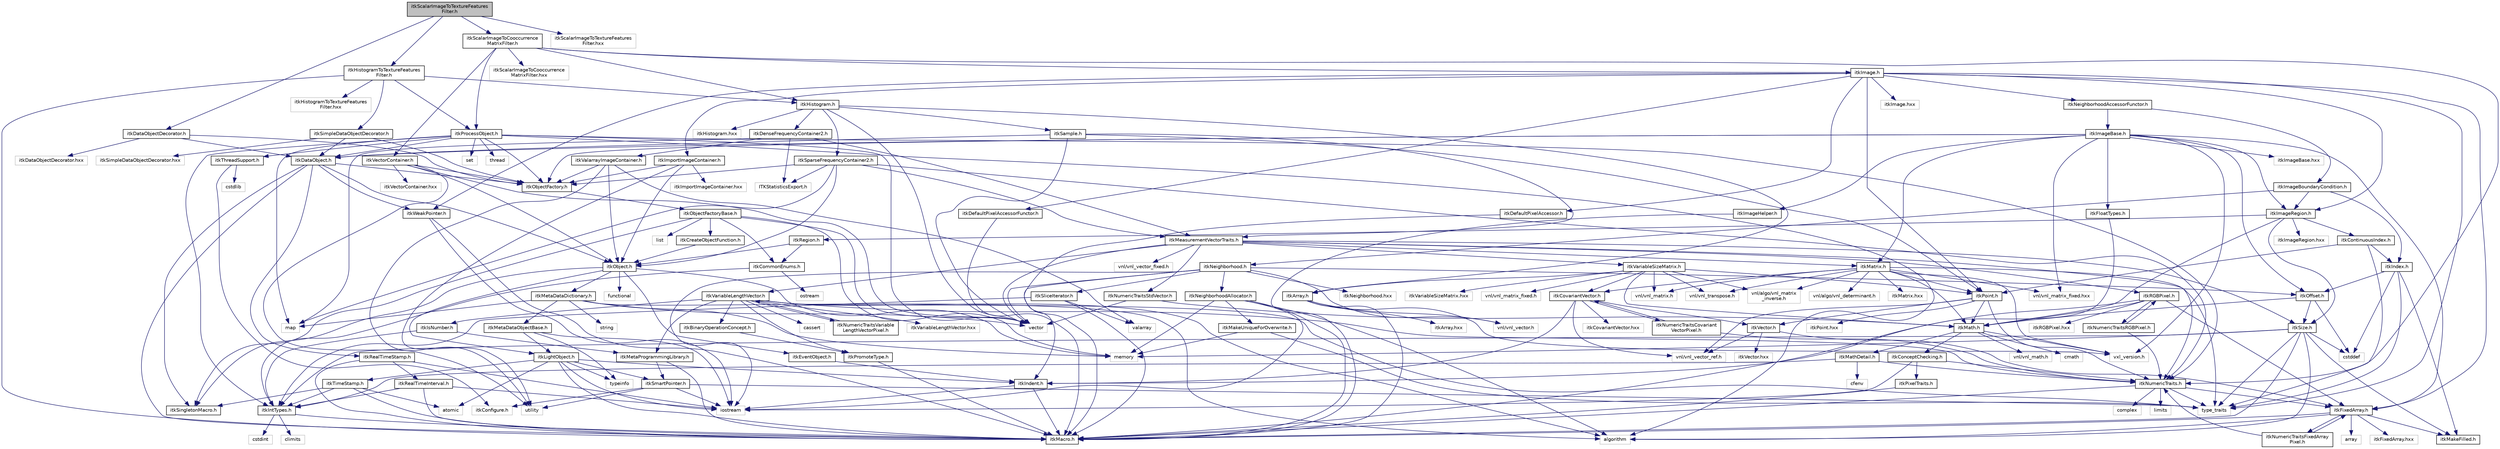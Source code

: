 digraph "itkScalarImageToTextureFeaturesFilter.h"
{
 // LATEX_PDF_SIZE
  edge [fontname="Helvetica",fontsize="10",labelfontname="Helvetica",labelfontsize="10"];
  node [fontname="Helvetica",fontsize="10",shape=record];
  Node1 [label="itkScalarImageToTextureFeatures\lFilter.h",height=0.2,width=0.4,color="black", fillcolor="grey75", style="filled", fontcolor="black",tooltip=" "];
  Node1 -> Node2 [color="midnightblue",fontsize="10",style="solid",fontname="Helvetica"];
  Node2 [label="itkDataObjectDecorator.h",height=0.2,width=0.4,color="black", fillcolor="white", style="filled",URL="$itkDataObjectDecorator_8h.html",tooltip=" "];
  Node2 -> Node3 [color="midnightblue",fontsize="10",style="solid",fontname="Helvetica"];
  Node3 [label="itkDataObject.h",height=0.2,width=0.4,color="black", fillcolor="white", style="filled",URL="$itkDataObject_8h.html",tooltip=" "];
  Node3 -> Node4 [color="midnightblue",fontsize="10",style="solid",fontname="Helvetica"];
  Node4 [label="itkObject.h",height=0.2,width=0.4,color="black", fillcolor="white", style="filled",URL="$itkObject_8h.html",tooltip=" "];
  Node4 -> Node5 [color="midnightblue",fontsize="10",style="solid",fontname="Helvetica"];
  Node5 [label="itkLightObject.h",height=0.2,width=0.4,color="black", fillcolor="white", style="filled",URL="$itkLightObject_8h.html",tooltip=" "];
  Node5 -> Node6 [color="midnightblue",fontsize="10",style="solid",fontname="Helvetica"];
  Node6 [label="itkMacro.h",height=0.2,width=0.4,color="black", fillcolor="white", style="filled",URL="$itkMacro_8h.html",tooltip=" "];
  Node5 -> Node7 [color="midnightblue",fontsize="10",style="solid",fontname="Helvetica"];
  Node7 [label="itkSmartPointer.h",height=0.2,width=0.4,color="black", fillcolor="white", style="filled",URL="$itkSmartPointer_8h.html",tooltip=" "];
  Node7 -> Node8 [color="midnightblue",fontsize="10",style="solid",fontname="Helvetica"];
  Node8 [label="iostream",height=0.2,width=0.4,color="grey75", fillcolor="white", style="filled",tooltip=" "];
  Node7 -> Node9 [color="midnightblue",fontsize="10",style="solid",fontname="Helvetica"];
  Node9 [label="utility",height=0.2,width=0.4,color="grey75", fillcolor="white", style="filled",tooltip=" "];
  Node7 -> Node10 [color="midnightblue",fontsize="10",style="solid",fontname="Helvetica"];
  Node10 [label="type_traits",height=0.2,width=0.4,color="grey75", fillcolor="white", style="filled",tooltip=" "];
  Node7 -> Node11 [color="midnightblue",fontsize="10",style="solid",fontname="Helvetica"];
  Node11 [label="itkConfigure.h",height=0.2,width=0.4,color="grey75", fillcolor="white", style="filled",tooltip=" "];
  Node5 -> Node12 [color="midnightblue",fontsize="10",style="solid",fontname="Helvetica"];
  Node12 [label="itkTimeStamp.h",height=0.2,width=0.4,color="black", fillcolor="white", style="filled",URL="$itkTimeStamp_8h.html",tooltip=" "];
  Node12 -> Node6 [color="midnightblue",fontsize="10",style="solid",fontname="Helvetica"];
  Node12 -> Node13 [color="midnightblue",fontsize="10",style="solid",fontname="Helvetica"];
  Node13 [label="itkIntTypes.h",height=0.2,width=0.4,color="black", fillcolor="white", style="filled",URL="$itkIntTypes_8h.html",tooltip=" "];
  Node13 -> Node6 [color="midnightblue",fontsize="10",style="solid",fontname="Helvetica"];
  Node13 -> Node14 [color="midnightblue",fontsize="10",style="solid",fontname="Helvetica"];
  Node14 [label="cstdint",height=0.2,width=0.4,color="grey75", fillcolor="white", style="filled",tooltip=" "];
  Node13 -> Node15 [color="midnightblue",fontsize="10",style="solid",fontname="Helvetica"];
  Node15 [label="climits",height=0.2,width=0.4,color="grey75", fillcolor="white", style="filled",tooltip=" "];
  Node12 -> Node16 [color="midnightblue",fontsize="10",style="solid",fontname="Helvetica"];
  Node16 [label="atomic",height=0.2,width=0.4,color="grey75", fillcolor="white", style="filled",tooltip=" "];
  Node12 -> Node17 [color="midnightblue",fontsize="10",style="solid",fontname="Helvetica"];
  Node17 [label="itkSingletonMacro.h",height=0.2,width=0.4,color="black", fillcolor="white", style="filled",URL="$itkSingletonMacro_8h.html",tooltip=" "];
  Node5 -> Node18 [color="midnightblue",fontsize="10",style="solid",fontname="Helvetica"];
  Node18 [label="itkIndent.h",height=0.2,width=0.4,color="black", fillcolor="white", style="filled",URL="$itkIndent_8h.html",tooltip=" "];
  Node18 -> Node6 [color="midnightblue",fontsize="10",style="solid",fontname="Helvetica"];
  Node18 -> Node8 [color="midnightblue",fontsize="10",style="solid",fontname="Helvetica"];
  Node5 -> Node16 [color="midnightblue",fontsize="10",style="solid",fontname="Helvetica"];
  Node5 -> Node8 [color="midnightblue",fontsize="10",style="solid",fontname="Helvetica"];
  Node5 -> Node19 [color="midnightblue",fontsize="10",style="solid",fontname="Helvetica"];
  Node19 [label="typeinfo",height=0.2,width=0.4,color="grey75", fillcolor="white", style="filled",tooltip=" "];
  Node4 -> Node20 [color="midnightblue",fontsize="10",style="solid",fontname="Helvetica"];
  Node20 [label="itkEventObject.h",height=0.2,width=0.4,color="black", fillcolor="white", style="filled",URL="$itkEventObject_8h.html",tooltip=" "];
  Node20 -> Node18 [color="midnightblue",fontsize="10",style="solid",fontname="Helvetica"];
  Node4 -> Node21 [color="midnightblue",fontsize="10",style="solid",fontname="Helvetica"];
  Node21 [label="itkMetaDataDictionary.h",height=0.2,width=0.4,color="black", fillcolor="white", style="filled",URL="$itkMetaDataDictionary_8h.html",tooltip=" "];
  Node21 -> Node22 [color="midnightblue",fontsize="10",style="solid",fontname="Helvetica"];
  Node22 [label="itkMetaDataObjectBase.h",height=0.2,width=0.4,color="black", fillcolor="white", style="filled",URL="$itkMetaDataObjectBase_8h.html",tooltip=" "];
  Node22 -> Node5 [color="midnightblue",fontsize="10",style="solid",fontname="Helvetica"];
  Node22 -> Node19 [color="midnightblue",fontsize="10",style="solid",fontname="Helvetica"];
  Node22 -> Node8 [color="midnightblue",fontsize="10",style="solid",fontname="Helvetica"];
  Node21 -> Node23 [color="midnightblue",fontsize="10",style="solid",fontname="Helvetica"];
  Node23 [label="algorithm",height=0.2,width=0.4,color="grey75", fillcolor="white", style="filled",tooltip=" "];
  Node21 -> Node24 [color="midnightblue",fontsize="10",style="solid",fontname="Helvetica"];
  Node24 [label="vector",height=0.2,width=0.4,color="grey75", fillcolor="white", style="filled",tooltip=" "];
  Node21 -> Node25 [color="midnightblue",fontsize="10",style="solid",fontname="Helvetica"];
  Node25 [label="map",height=0.2,width=0.4,color="grey75", fillcolor="white", style="filled",tooltip=" "];
  Node21 -> Node26 [color="midnightblue",fontsize="10",style="solid",fontname="Helvetica"];
  Node26 [label="string",height=0.2,width=0.4,color="grey75", fillcolor="white", style="filled",tooltip=" "];
  Node21 -> Node27 [color="midnightblue",fontsize="10",style="solid",fontname="Helvetica"];
  Node27 [label="memory",height=0.2,width=0.4,color="grey75", fillcolor="white", style="filled",tooltip=" "];
  Node4 -> Node17 [color="midnightblue",fontsize="10",style="solid",fontname="Helvetica"];
  Node4 -> Node28 [color="midnightblue",fontsize="10",style="solid",fontname="Helvetica"];
  Node28 [label="functional",height=0.2,width=0.4,color="grey75", fillcolor="white", style="filled",tooltip=" "];
  Node4 -> Node27 [color="midnightblue",fontsize="10",style="solid",fontname="Helvetica"];
  Node3 -> Node6 [color="midnightblue",fontsize="10",style="solid",fontname="Helvetica"];
  Node3 -> Node17 [color="midnightblue",fontsize="10",style="solid",fontname="Helvetica"];
  Node3 -> Node29 [color="midnightblue",fontsize="10",style="solid",fontname="Helvetica"];
  Node29 [label="itkWeakPointer.h",height=0.2,width=0.4,color="black", fillcolor="white", style="filled",URL="$itkWeakPointer_8h.html",tooltip=" "];
  Node29 -> Node6 [color="midnightblue",fontsize="10",style="solid",fontname="Helvetica"];
  Node29 -> Node8 [color="midnightblue",fontsize="10",style="solid",fontname="Helvetica"];
  Node3 -> Node30 [color="midnightblue",fontsize="10",style="solid",fontname="Helvetica"];
  Node30 [label="itkRealTimeStamp.h",height=0.2,width=0.4,color="black", fillcolor="white", style="filled",URL="$itkRealTimeStamp_8h.html",tooltip=" "];
  Node30 -> Node31 [color="midnightblue",fontsize="10",style="solid",fontname="Helvetica"];
  Node31 [label="itkRealTimeInterval.h",height=0.2,width=0.4,color="black", fillcolor="white", style="filled",URL="$itkRealTimeInterval_8h.html",tooltip=" "];
  Node31 -> Node13 [color="midnightblue",fontsize="10",style="solid",fontname="Helvetica"];
  Node31 -> Node6 [color="midnightblue",fontsize="10",style="solid",fontname="Helvetica"];
  Node31 -> Node8 [color="midnightblue",fontsize="10",style="solid",fontname="Helvetica"];
  Node30 -> Node6 [color="midnightblue",fontsize="10",style="solid",fontname="Helvetica"];
  Node30 -> Node8 [color="midnightblue",fontsize="10",style="solid",fontname="Helvetica"];
  Node3 -> Node32 [color="midnightblue",fontsize="10",style="solid",fontname="Helvetica"];
  Node32 [label="itkObjectFactory.h",height=0.2,width=0.4,color="black", fillcolor="white", style="filled",URL="$itkObjectFactory_8h.html",tooltip=" "];
  Node32 -> Node33 [color="midnightblue",fontsize="10",style="solid",fontname="Helvetica"];
  Node33 [label="itkObjectFactoryBase.h",height=0.2,width=0.4,color="black", fillcolor="white", style="filled",URL="$itkObjectFactoryBase_8h.html",tooltip=" "];
  Node33 -> Node34 [color="midnightblue",fontsize="10",style="solid",fontname="Helvetica"];
  Node34 [label="itkCreateObjectFunction.h",height=0.2,width=0.4,color="black", fillcolor="white", style="filled",URL="$itkCreateObjectFunction_8h.html",tooltip=" "];
  Node34 -> Node4 [color="midnightblue",fontsize="10",style="solid",fontname="Helvetica"];
  Node33 -> Node17 [color="midnightblue",fontsize="10",style="solid",fontname="Helvetica"];
  Node33 -> Node35 [color="midnightblue",fontsize="10",style="solid",fontname="Helvetica"];
  Node35 [label="itkCommonEnums.h",height=0.2,width=0.4,color="black", fillcolor="white", style="filled",URL="$itkCommonEnums_8h.html",tooltip=" "];
  Node35 -> Node13 [color="midnightblue",fontsize="10",style="solid",fontname="Helvetica"];
  Node35 -> Node36 [color="midnightblue",fontsize="10",style="solid",fontname="Helvetica"];
  Node36 [label="ostream",height=0.2,width=0.4,color="grey75", fillcolor="white", style="filled",tooltip=" "];
  Node33 -> Node37 [color="midnightblue",fontsize="10",style="solid",fontname="Helvetica"];
  Node37 [label="list",height=0.2,width=0.4,color="grey75", fillcolor="white", style="filled",tooltip=" "];
  Node33 -> Node27 [color="midnightblue",fontsize="10",style="solid",fontname="Helvetica"];
  Node33 -> Node24 [color="midnightblue",fontsize="10",style="solid",fontname="Helvetica"];
  Node2 -> Node32 [color="midnightblue",fontsize="10",style="solid",fontname="Helvetica"];
  Node2 -> Node38 [color="midnightblue",fontsize="10",style="solid",fontname="Helvetica"];
  Node38 [label="itkDataObjectDecorator.hxx",height=0.2,width=0.4,color="grey75", fillcolor="white", style="filled",tooltip=" "];
  Node1 -> Node39 [color="midnightblue",fontsize="10",style="solid",fontname="Helvetica"];
  Node39 [label="itkHistogramToTextureFeatures\lFilter.h",height=0.2,width=0.4,color="black", fillcolor="white", style="filled",URL="$itkHistogramToTextureFeaturesFilter_8h.html",tooltip=" "];
  Node39 -> Node40 [color="midnightblue",fontsize="10",style="solid",fontname="Helvetica"];
  Node40 [label="itkHistogram.h",height=0.2,width=0.4,color="black", fillcolor="white", style="filled",URL="$itkHistogram_8h.html",tooltip=" "];
  Node40 -> Node24 [color="midnightblue",fontsize="10",style="solid",fontname="Helvetica"];
  Node40 -> Node41 [color="midnightblue",fontsize="10",style="solid",fontname="Helvetica"];
  Node41 [label="itkArray.h",height=0.2,width=0.4,color="black", fillcolor="white", style="filled",URL="$itkArray_8h.html",tooltip=" "];
  Node41 -> Node6 [color="midnightblue",fontsize="10",style="solid",fontname="Helvetica"];
  Node41 -> Node42 [color="midnightblue",fontsize="10",style="solid",fontname="Helvetica"];
  Node42 [label="vxl_version.h",height=0.2,width=0.4,color="grey75", fillcolor="white", style="filled",tooltip=" "];
  Node41 -> Node43 [color="midnightblue",fontsize="10",style="solid",fontname="Helvetica"];
  Node43 [label="vnl/vnl_vector.h",height=0.2,width=0.4,color="grey75", fillcolor="white", style="filled",tooltip=" "];
  Node41 -> Node44 [color="midnightblue",fontsize="10",style="solid",fontname="Helvetica"];
  Node44 [label="itkArray.hxx",height=0.2,width=0.4,color="grey75", fillcolor="white", style="filled",tooltip=" "];
  Node40 -> Node45 [color="midnightblue",fontsize="10",style="solid",fontname="Helvetica"];
  Node45 [label="itkSample.h",height=0.2,width=0.4,color="black", fillcolor="white", style="filled",URL="$itkSample_8h.html",tooltip=" "];
  Node45 -> Node46 [color="midnightblue",fontsize="10",style="solid",fontname="Helvetica"];
  Node46 [label="itkPoint.h",height=0.2,width=0.4,color="black", fillcolor="white", style="filled",URL="$itkPoint_8h.html",tooltip=" "];
  Node46 -> Node47 [color="midnightblue",fontsize="10",style="solid",fontname="Helvetica"];
  Node47 [label="itkNumericTraits.h",height=0.2,width=0.4,color="black", fillcolor="white", style="filled",URL="$itkNumericTraits_8h.html",tooltip=" "];
  Node47 -> Node6 [color="midnightblue",fontsize="10",style="solid",fontname="Helvetica"];
  Node47 -> Node48 [color="midnightblue",fontsize="10",style="solid",fontname="Helvetica"];
  Node48 [label="limits",height=0.2,width=0.4,color="grey75", fillcolor="white", style="filled",tooltip=" "];
  Node47 -> Node49 [color="midnightblue",fontsize="10",style="solid",fontname="Helvetica"];
  Node49 [label="complex",height=0.2,width=0.4,color="grey75", fillcolor="white", style="filled",tooltip=" "];
  Node47 -> Node10 [color="midnightblue",fontsize="10",style="solid",fontname="Helvetica"];
  Node47 -> Node50 [color="midnightblue",fontsize="10",style="solid",fontname="Helvetica"];
  Node50 [label="itkFixedArray.h",height=0.2,width=0.4,color="black", fillcolor="white", style="filled",URL="$itkFixedArray_8h.html",tooltip=" "];
  Node50 -> Node6 [color="midnightblue",fontsize="10",style="solid",fontname="Helvetica"];
  Node50 -> Node51 [color="midnightblue",fontsize="10",style="solid",fontname="Helvetica"];
  Node51 [label="itkMakeFilled.h",height=0.2,width=0.4,color="black", fillcolor="white", style="filled",URL="$itkMakeFilled_8h.html",tooltip=" "];
  Node50 -> Node23 [color="midnightblue",fontsize="10",style="solid",fontname="Helvetica"];
  Node50 -> Node52 [color="midnightblue",fontsize="10",style="solid",fontname="Helvetica"];
  Node52 [label="array",height=0.2,width=0.4,color="grey75", fillcolor="white", style="filled",tooltip=" "];
  Node50 -> Node53 [color="midnightblue",fontsize="10",style="solid",fontname="Helvetica"];
  Node53 [label="itkFixedArray.hxx",height=0.2,width=0.4,color="grey75", fillcolor="white", style="filled",tooltip=" "];
  Node50 -> Node54 [color="midnightblue",fontsize="10",style="solid",fontname="Helvetica"];
  Node54 [label="itkNumericTraitsFixedArray\lPixel.h",height=0.2,width=0.4,color="black", fillcolor="white", style="filled",URL="$itkNumericTraitsFixedArrayPixel_8h.html",tooltip=" "];
  Node54 -> Node47 [color="midnightblue",fontsize="10",style="solid",fontname="Helvetica"];
  Node54 -> Node50 [color="midnightblue",fontsize="10",style="solid",fontname="Helvetica"];
  Node46 -> Node55 [color="midnightblue",fontsize="10",style="solid",fontname="Helvetica"];
  Node55 [label="itkVector.h",height=0.2,width=0.4,color="black", fillcolor="white", style="filled",URL="$itkVector_8h.html",tooltip=" "];
  Node55 -> Node50 [color="midnightblue",fontsize="10",style="solid",fontname="Helvetica"];
  Node55 -> Node56 [color="midnightblue",fontsize="10",style="solid",fontname="Helvetica"];
  Node56 [label="vnl/vnl_vector_ref.h",height=0.2,width=0.4,color="grey75", fillcolor="white", style="filled",tooltip=" "];
  Node55 -> Node57 [color="midnightblue",fontsize="10",style="solid",fontname="Helvetica"];
  Node57 [label="itkVector.hxx",height=0.2,width=0.4,color="grey75", fillcolor="white", style="filled",tooltip=" "];
  Node46 -> Node56 [color="midnightblue",fontsize="10",style="solid",fontname="Helvetica"];
  Node46 -> Node58 [color="midnightblue",fontsize="10",style="solid",fontname="Helvetica"];
  Node58 [label="itkMath.h",height=0.2,width=0.4,color="black", fillcolor="white", style="filled",URL="$itkMath_8h.html",tooltip=" "];
  Node58 -> Node59 [color="midnightblue",fontsize="10",style="solid",fontname="Helvetica"];
  Node59 [label="cmath",height=0.2,width=0.4,color="grey75", fillcolor="white", style="filled",tooltip=" "];
  Node58 -> Node60 [color="midnightblue",fontsize="10",style="solid",fontname="Helvetica"];
  Node60 [label="itkMathDetail.h",height=0.2,width=0.4,color="black", fillcolor="white", style="filled",URL="$itkMathDetail_8h.html",tooltip=" "];
  Node60 -> Node13 [color="midnightblue",fontsize="10",style="solid",fontname="Helvetica"];
  Node60 -> Node47 [color="midnightblue",fontsize="10",style="solid",fontname="Helvetica"];
  Node60 -> Node61 [color="midnightblue",fontsize="10",style="solid",fontname="Helvetica"];
  Node61 [label="cfenv",height=0.2,width=0.4,color="grey75", fillcolor="white", style="filled",tooltip=" "];
  Node58 -> Node62 [color="midnightblue",fontsize="10",style="solid",fontname="Helvetica"];
  Node62 [label="itkConceptChecking.h",height=0.2,width=0.4,color="black", fillcolor="white", style="filled",URL="$itkConceptChecking_8h.html",tooltip=" "];
  Node62 -> Node63 [color="midnightblue",fontsize="10",style="solid",fontname="Helvetica"];
  Node63 [label="itkPixelTraits.h",height=0.2,width=0.4,color="black", fillcolor="white", style="filled",URL="$itkPixelTraits_8h.html",tooltip=" "];
  Node63 -> Node6 [color="midnightblue",fontsize="10",style="solid",fontname="Helvetica"];
  Node62 -> Node47 [color="midnightblue",fontsize="10",style="solid",fontname="Helvetica"];
  Node62 -> Node8 [color="midnightblue",fontsize="10",style="solid",fontname="Helvetica"];
  Node58 -> Node64 [color="midnightblue",fontsize="10",style="solid",fontname="Helvetica"];
  Node64 [label="vnl/vnl_math.h",height=0.2,width=0.4,color="grey75", fillcolor="white", style="filled",tooltip=" "];
  Node58 -> Node42 [color="midnightblue",fontsize="10",style="solid",fontname="Helvetica"];
  Node46 -> Node65 [color="midnightblue",fontsize="10",style="solid",fontname="Helvetica"];
  Node65 [label="itkPoint.hxx",height=0.2,width=0.4,color="grey75", fillcolor="white", style="filled",tooltip=" "];
  Node45 -> Node3 [color="midnightblue",fontsize="10",style="solid",fontname="Helvetica"];
  Node45 -> Node66 [color="midnightblue",fontsize="10",style="solid",fontname="Helvetica"];
  Node66 [label="itkMeasurementVectorTraits.h",height=0.2,width=0.4,color="black", fillcolor="white", style="filled",URL="$itkMeasurementVectorTraits_8h.html",tooltip=" "];
  Node66 -> Node67 [color="midnightblue",fontsize="10",style="solid",fontname="Helvetica"];
  Node67 [label="itkVariableLengthVector.h",height=0.2,width=0.4,color="black", fillcolor="white", style="filled",URL="$itkVariableLengthVector_8h.html",tooltip=" "];
  Node67 -> Node68 [color="midnightblue",fontsize="10",style="solid",fontname="Helvetica"];
  Node68 [label="cassert",height=0.2,width=0.4,color="grey75", fillcolor="white", style="filled",tooltip=" "];
  Node67 -> Node23 [color="midnightblue",fontsize="10",style="solid",fontname="Helvetica"];
  Node67 -> Node10 [color="midnightblue",fontsize="10",style="solid",fontname="Helvetica"];
  Node67 -> Node47 [color="midnightblue",fontsize="10",style="solid",fontname="Helvetica"];
  Node67 -> Node69 [color="midnightblue",fontsize="10",style="solid",fontname="Helvetica"];
  Node69 [label="itkMetaProgrammingLibrary.h",height=0.2,width=0.4,color="black", fillcolor="white", style="filled",URL="$itkMetaProgrammingLibrary_8h.html",tooltip=" "];
  Node69 -> Node6 [color="midnightblue",fontsize="10",style="solid",fontname="Helvetica"];
  Node69 -> Node7 [color="midnightblue",fontsize="10",style="solid",fontname="Helvetica"];
  Node67 -> Node70 [color="midnightblue",fontsize="10",style="solid",fontname="Helvetica"];
  Node70 [label="itkIsNumber.h",height=0.2,width=0.4,color="black", fillcolor="white", style="filled",URL="$itkIsNumber_8h.html",tooltip=" "];
  Node70 -> Node69 [color="midnightblue",fontsize="10",style="solid",fontname="Helvetica"];
  Node70 -> Node13 [color="midnightblue",fontsize="10",style="solid",fontname="Helvetica"];
  Node67 -> Node71 [color="midnightblue",fontsize="10",style="solid",fontname="Helvetica"];
  Node71 [label="itkPromoteType.h",height=0.2,width=0.4,color="black", fillcolor="white", style="filled",URL="$itkPromoteType_8h.html",tooltip=" "];
  Node71 -> Node6 [color="midnightblue",fontsize="10",style="solid",fontname="Helvetica"];
  Node67 -> Node72 [color="midnightblue",fontsize="10",style="solid",fontname="Helvetica"];
  Node72 [label="itkBinaryOperationConcept.h",height=0.2,width=0.4,color="black", fillcolor="white", style="filled",URL="$itkBinaryOperationConcept_8h.html",tooltip=" "];
  Node72 -> Node71 [color="midnightblue",fontsize="10",style="solid",fontname="Helvetica"];
  Node67 -> Node73 [color="midnightblue",fontsize="10",style="solid",fontname="Helvetica"];
  Node73 [label="itkNumericTraitsVariable\lLengthVectorPixel.h",height=0.2,width=0.4,color="black", fillcolor="white", style="filled",URL="$itkNumericTraitsVariableLengthVectorPixel_8h.html",tooltip=" "];
  Node73 -> Node67 [color="midnightblue",fontsize="10",style="solid",fontname="Helvetica"];
  Node67 -> Node74 [color="midnightblue",fontsize="10",style="solid",fontname="Helvetica"];
  Node74 [label="itkVariableLengthVector.hxx",height=0.2,width=0.4,color="grey75", fillcolor="white", style="filled",tooltip=" "];
  Node66 -> Node75 [color="midnightblue",fontsize="10",style="solid",fontname="Helvetica"];
  Node75 [label="vnl/vnl_vector_fixed.h",height=0.2,width=0.4,color="grey75", fillcolor="white", style="filled",tooltip=" "];
  Node66 -> Node76 [color="midnightblue",fontsize="10",style="solid",fontname="Helvetica"];
  Node76 [label="itkRGBPixel.h",height=0.2,width=0.4,color="black", fillcolor="white", style="filled",URL="$itkRGBPixel_8h.html",tooltip=" "];
  Node76 -> Node18 [color="midnightblue",fontsize="10",style="solid",fontname="Helvetica"];
  Node76 -> Node50 [color="midnightblue",fontsize="10",style="solid",fontname="Helvetica"];
  Node76 -> Node58 [color="midnightblue",fontsize="10",style="solid",fontname="Helvetica"];
  Node76 -> Node77 [color="midnightblue",fontsize="10",style="solid",fontname="Helvetica"];
  Node77 [label="itkNumericTraitsRGBPixel.h",height=0.2,width=0.4,color="black", fillcolor="white", style="filled",URL="$itkNumericTraitsRGBPixel_8h.html",tooltip=" "];
  Node77 -> Node47 [color="midnightblue",fontsize="10",style="solid",fontname="Helvetica"];
  Node77 -> Node76 [color="midnightblue",fontsize="10",style="solid",fontname="Helvetica"];
  Node76 -> Node78 [color="midnightblue",fontsize="10",style="solid",fontname="Helvetica"];
  Node78 [label="itkRGBPixel.hxx",height=0.2,width=0.4,color="grey75", fillcolor="white", style="filled",tooltip=" "];
  Node66 -> Node79 [color="midnightblue",fontsize="10",style="solid",fontname="Helvetica"];
  Node79 [label="itkMatrix.h",height=0.2,width=0.4,color="black", fillcolor="white", style="filled",URL="$itkMatrix_8h.html",tooltip=" "];
  Node79 -> Node46 [color="midnightblue",fontsize="10",style="solid",fontname="Helvetica"];
  Node79 -> Node80 [color="midnightblue",fontsize="10",style="solid",fontname="Helvetica"];
  Node80 [label="itkCovariantVector.h",height=0.2,width=0.4,color="black", fillcolor="white", style="filled",URL="$itkCovariantVector_8h.html",tooltip=" "];
  Node80 -> Node18 [color="midnightblue",fontsize="10",style="solid",fontname="Helvetica"];
  Node80 -> Node55 [color="midnightblue",fontsize="10",style="solid",fontname="Helvetica"];
  Node80 -> Node56 [color="midnightblue",fontsize="10",style="solid",fontname="Helvetica"];
  Node80 -> Node81 [color="midnightblue",fontsize="10",style="solid",fontname="Helvetica"];
  Node81 [label="itkNumericTraitsCovariant\lVectorPixel.h",height=0.2,width=0.4,color="black", fillcolor="white", style="filled",URL="$itkNumericTraitsCovariantVectorPixel_8h.html",tooltip=" "];
  Node81 -> Node47 [color="midnightblue",fontsize="10",style="solid",fontname="Helvetica"];
  Node81 -> Node80 [color="midnightblue",fontsize="10",style="solid",fontname="Helvetica"];
  Node80 -> Node82 [color="midnightblue",fontsize="10",style="solid",fontname="Helvetica"];
  Node82 [label="itkCovariantVector.hxx",height=0.2,width=0.4,color="grey75", fillcolor="white", style="filled",tooltip=" "];
  Node79 -> Node42 [color="midnightblue",fontsize="10",style="solid",fontname="Helvetica"];
  Node79 -> Node83 [color="midnightblue",fontsize="10",style="solid",fontname="Helvetica"];
  Node83 [label="vnl/vnl_matrix_fixed.hxx",height=0.2,width=0.4,color="grey75", fillcolor="white", style="filled",tooltip=" "];
  Node79 -> Node84 [color="midnightblue",fontsize="10",style="solid",fontname="Helvetica"];
  Node84 [label="vnl/vnl_transpose.h",height=0.2,width=0.4,color="grey75", fillcolor="white", style="filled",tooltip=" "];
  Node79 -> Node85 [color="midnightblue",fontsize="10",style="solid",fontname="Helvetica"];
  Node85 [label="vnl/algo/vnl_matrix\l_inverse.h",height=0.2,width=0.4,color="grey75", fillcolor="white", style="filled",tooltip=" "];
  Node79 -> Node86 [color="midnightblue",fontsize="10",style="solid",fontname="Helvetica"];
  Node86 [label="vnl/vnl_matrix.h",height=0.2,width=0.4,color="grey75", fillcolor="white", style="filled",tooltip=" "];
  Node79 -> Node87 [color="midnightblue",fontsize="10",style="solid",fontname="Helvetica"];
  Node87 [label="vnl/algo/vnl_determinant.h",height=0.2,width=0.4,color="grey75", fillcolor="white", style="filled",tooltip=" "];
  Node79 -> Node58 [color="midnightblue",fontsize="10",style="solid",fontname="Helvetica"];
  Node79 -> Node10 [color="midnightblue",fontsize="10",style="solid",fontname="Helvetica"];
  Node79 -> Node88 [color="midnightblue",fontsize="10",style="solid",fontname="Helvetica"];
  Node88 [label="itkMatrix.hxx",height=0.2,width=0.4,color="grey75", fillcolor="white", style="filled",tooltip=" "];
  Node66 -> Node89 [color="midnightblue",fontsize="10",style="solid",fontname="Helvetica"];
  Node89 [label="itkVariableSizeMatrix.h",height=0.2,width=0.4,color="black", fillcolor="white", style="filled",URL="$itkVariableSizeMatrix_8h.html",tooltip=" "];
  Node89 -> Node46 [color="midnightblue",fontsize="10",style="solid",fontname="Helvetica"];
  Node89 -> Node80 [color="midnightblue",fontsize="10",style="solid",fontname="Helvetica"];
  Node89 -> Node90 [color="midnightblue",fontsize="10",style="solid",fontname="Helvetica"];
  Node90 [label="vnl/vnl_matrix_fixed.h",height=0.2,width=0.4,color="grey75", fillcolor="white", style="filled",tooltip=" "];
  Node89 -> Node85 [color="midnightblue",fontsize="10",style="solid",fontname="Helvetica"];
  Node89 -> Node84 [color="midnightblue",fontsize="10",style="solid",fontname="Helvetica"];
  Node89 -> Node86 [color="midnightblue",fontsize="10",style="solid",fontname="Helvetica"];
  Node89 -> Node41 [color="midnightblue",fontsize="10",style="solid",fontname="Helvetica"];
  Node89 -> Node58 [color="midnightblue",fontsize="10",style="solid",fontname="Helvetica"];
  Node89 -> Node91 [color="midnightblue",fontsize="10",style="solid",fontname="Helvetica"];
  Node91 [label="itkVariableSizeMatrix.hxx",height=0.2,width=0.4,color="grey75", fillcolor="white", style="filled",tooltip=" "];
  Node66 -> Node47 [color="midnightblue",fontsize="10",style="solid",fontname="Helvetica"];
  Node66 -> Node92 [color="midnightblue",fontsize="10",style="solid",fontname="Helvetica"];
  Node92 [label="itkNumericTraitsStdVector.h",height=0.2,width=0.4,color="black", fillcolor="white", style="filled",URL="$itkNumericTraitsStdVector_8h.html",tooltip=" "];
  Node92 -> Node58 [color="midnightblue",fontsize="10",style="solid",fontname="Helvetica"];
  Node92 -> Node24 [color="midnightblue",fontsize="10",style="solid",fontname="Helvetica"];
  Node66 -> Node93 [color="midnightblue",fontsize="10",style="solid",fontname="Helvetica"];
  Node93 [label="itkSize.h",height=0.2,width=0.4,color="black", fillcolor="white", style="filled",URL="$itkSize_8h.html",tooltip=" "];
  Node93 -> Node13 [color="midnightblue",fontsize="10",style="solid",fontname="Helvetica"];
  Node93 -> Node6 [color="midnightblue",fontsize="10",style="solid",fontname="Helvetica"];
  Node93 -> Node51 [color="midnightblue",fontsize="10",style="solid",fontname="Helvetica"];
  Node93 -> Node23 [color="midnightblue",fontsize="10",style="solid",fontname="Helvetica"];
  Node93 -> Node94 [color="midnightblue",fontsize="10",style="solid",fontname="Helvetica"];
  Node94 [label="cstddef",height=0.2,width=0.4,color="grey75", fillcolor="white", style="filled",tooltip=" "];
  Node93 -> Node10 [color="midnightblue",fontsize="10",style="solid",fontname="Helvetica"];
  Node93 -> Node27 [color="midnightblue",fontsize="10",style="solid",fontname="Helvetica"];
  Node66 -> Node24 [color="midnightblue",fontsize="10",style="solid",fontname="Helvetica"];
  Node45 -> Node24 [color="midnightblue",fontsize="10",style="solid",fontname="Helvetica"];
  Node40 -> Node95 [color="midnightblue",fontsize="10",style="solid",fontname="Helvetica"];
  Node95 [label="itkDenseFrequencyContainer2.h",height=0.2,width=0.4,color="black", fillcolor="white", style="filled",URL="$itkDenseFrequencyContainer2_8h.html",tooltip=" "];
  Node95 -> Node25 [color="midnightblue",fontsize="10",style="solid",fontname="Helvetica"];
  Node95 -> Node96 [color="midnightblue",fontsize="10",style="solid",fontname="Helvetica"];
  Node96 [label="itkValarrayImageContainer.h",height=0.2,width=0.4,color="black", fillcolor="white", style="filled",URL="$itkValarrayImageContainer_8h.html",tooltip=" "];
  Node96 -> Node4 [color="midnightblue",fontsize="10",style="solid",fontname="Helvetica"];
  Node96 -> Node32 [color="midnightblue",fontsize="10",style="solid",fontname="Helvetica"];
  Node96 -> Node9 [color="midnightblue",fontsize="10",style="solid",fontname="Helvetica"];
  Node96 -> Node97 [color="midnightblue",fontsize="10",style="solid",fontname="Helvetica"];
  Node97 [label="valarray",height=0.2,width=0.4,color="grey75", fillcolor="white", style="filled",tooltip=" "];
  Node95 -> Node66 [color="midnightblue",fontsize="10",style="solid",fontname="Helvetica"];
  Node95 -> Node98 [color="midnightblue",fontsize="10",style="solid",fontname="Helvetica"];
  Node98 [label="ITKStatisticsExport.h",height=0.2,width=0.4,color="grey75", fillcolor="white", style="filled",tooltip=" "];
  Node40 -> Node99 [color="midnightblue",fontsize="10",style="solid",fontname="Helvetica"];
  Node99 [label="itkSparseFrequencyContainer2.h",height=0.2,width=0.4,color="black", fillcolor="white", style="filled",URL="$itkSparseFrequencyContainer2_8h.html",tooltip=" "];
  Node99 -> Node25 [color="midnightblue",fontsize="10",style="solid",fontname="Helvetica"];
  Node99 -> Node32 [color="midnightblue",fontsize="10",style="solid",fontname="Helvetica"];
  Node99 -> Node4 [color="midnightblue",fontsize="10",style="solid",fontname="Helvetica"];
  Node99 -> Node47 [color="midnightblue",fontsize="10",style="solid",fontname="Helvetica"];
  Node99 -> Node66 [color="midnightblue",fontsize="10",style="solid",fontname="Helvetica"];
  Node99 -> Node98 [color="midnightblue",fontsize="10",style="solid",fontname="Helvetica"];
  Node40 -> Node100 [color="midnightblue",fontsize="10",style="solid",fontname="Helvetica"];
  Node100 [label="itkHistogram.hxx",height=0.2,width=0.4,color="grey75", fillcolor="white", style="filled",tooltip=" "];
  Node39 -> Node6 [color="midnightblue",fontsize="10",style="solid",fontname="Helvetica"];
  Node39 -> Node101 [color="midnightblue",fontsize="10",style="solid",fontname="Helvetica"];
  Node101 [label="itkProcessObject.h",height=0.2,width=0.4,color="black", fillcolor="white", style="filled",URL="$itkProcessObject_8h.html",tooltip=" "];
  Node101 -> Node3 [color="midnightblue",fontsize="10",style="solid",fontname="Helvetica"];
  Node101 -> Node32 [color="midnightblue",fontsize="10",style="solid",fontname="Helvetica"];
  Node101 -> Node47 [color="midnightblue",fontsize="10",style="solid",fontname="Helvetica"];
  Node101 -> Node102 [color="midnightblue",fontsize="10",style="solid",fontname="Helvetica"];
  Node102 [label="itkThreadSupport.h",height=0.2,width=0.4,color="black", fillcolor="white", style="filled",URL="$itkThreadSupport_8h.html",tooltip=" "];
  Node102 -> Node103 [color="midnightblue",fontsize="10",style="solid",fontname="Helvetica"];
  Node103 [label="cstdlib",height=0.2,width=0.4,color="grey75", fillcolor="white", style="filled",tooltip=" "];
  Node102 -> Node11 [color="midnightblue",fontsize="10",style="solid",fontname="Helvetica"];
  Node101 -> Node13 [color="midnightblue",fontsize="10",style="solid",fontname="Helvetica"];
  Node101 -> Node24 [color="midnightblue",fontsize="10",style="solid",fontname="Helvetica"];
  Node101 -> Node25 [color="midnightblue",fontsize="10",style="solid",fontname="Helvetica"];
  Node101 -> Node104 [color="midnightblue",fontsize="10",style="solid",fontname="Helvetica"];
  Node104 [label="set",height=0.2,width=0.4,color="grey75", fillcolor="white", style="filled",tooltip=" "];
  Node101 -> Node23 [color="midnightblue",fontsize="10",style="solid",fontname="Helvetica"];
  Node101 -> Node105 [color="midnightblue",fontsize="10",style="solid",fontname="Helvetica"];
  Node105 [label="thread",height=0.2,width=0.4,color="grey75", fillcolor="white", style="filled",tooltip=" "];
  Node39 -> Node106 [color="midnightblue",fontsize="10",style="solid",fontname="Helvetica"];
  Node106 [label="itkSimpleDataObjectDecorator.h",height=0.2,width=0.4,color="black", fillcolor="white", style="filled",URL="$itkSimpleDataObjectDecorator_8h.html",tooltip=" "];
  Node106 -> Node3 [color="midnightblue",fontsize="10",style="solid",fontname="Helvetica"];
  Node106 -> Node32 [color="midnightblue",fontsize="10",style="solid",fontname="Helvetica"];
  Node106 -> Node107 [color="midnightblue",fontsize="10",style="solid",fontname="Helvetica"];
  Node107 [label="itkSimpleDataObjectDecorator.hxx",height=0.2,width=0.4,color="grey75", fillcolor="white", style="filled",tooltip=" "];
  Node39 -> Node108 [color="midnightblue",fontsize="10",style="solid",fontname="Helvetica"];
  Node108 [label="itkHistogramToTextureFeatures\lFilter.hxx",height=0.2,width=0.4,color="grey75", fillcolor="white", style="filled",tooltip=" "];
  Node1 -> Node109 [color="midnightblue",fontsize="10",style="solid",fontname="Helvetica"];
  Node109 [label="itkScalarImageToCooccurrence\lMatrixFilter.h",height=0.2,width=0.4,color="black", fillcolor="white", style="filled",URL="$itkScalarImageToCooccurrenceMatrixFilter_8h.html",tooltip=" "];
  Node109 -> Node110 [color="midnightblue",fontsize="10",style="solid",fontname="Helvetica"];
  Node110 [label="itkImage.h",height=0.2,width=0.4,color="black", fillcolor="white", style="filled",URL="$itkImage_8h.html",tooltip=" "];
  Node110 -> Node111 [color="midnightblue",fontsize="10",style="solid",fontname="Helvetica"];
  Node111 [label="itkImageRegion.h",height=0.2,width=0.4,color="black", fillcolor="white", style="filled",URL="$itkImageRegion_8h.html",tooltip=" "];
  Node111 -> Node112 [color="midnightblue",fontsize="10",style="solid",fontname="Helvetica"];
  Node112 [label="itkRegion.h",height=0.2,width=0.4,color="black", fillcolor="white", style="filled",URL="$itkRegion_8h.html",tooltip=" "];
  Node112 -> Node4 [color="midnightblue",fontsize="10",style="solid",fontname="Helvetica"];
  Node112 -> Node35 [color="midnightblue",fontsize="10",style="solid",fontname="Helvetica"];
  Node111 -> Node93 [color="midnightblue",fontsize="10",style="solid",fontname="Helvetica"];
  Node111 -> Node113 [color="midnightblue",fontsize="10",style="solid",fontname="Helvetica"];
  Node113 [label="itkContinuousIndex.h",height=0.2,width=0.4,color="black", fillcolor="white", style="filled",URL="$itkContinuousIndex_8h.html",tooltip=" "];
  Node113 -> Node46 [color="midnightblue",fontsize="10",style="solid",fontname="Helvetica"];
  Node113 -> Node114 [color="midnightblue",fontsize="10",style="solid",fontname="Helvetica"];
  Node114 [label="itkIndex.h",height=0.2,width=0.4,color="black", fillcolor="white", style="filled",URL="$itkIndex_8h.html",tooltip=" "];
  Node114 -> Node51 [color="midnightblue",fontsize="10",style="solid",fontname="Helvetica"];
  Node114 -> Node115 [color="midnightblue",fontsize="10",style="solid",fontname="Helvetica"];
  Node115 [label="itkOffset.h",height=0.2,width=0.4,color="black", fillcolor="white", style="filled",URL="$itkOffset_8h.html",tooltip=" "];
  Node115 -> Node93 [color="midnightblue",fontsize="10",style="solid",fontname="Helvetica"];
  Node115 -> Node58 [color="midnightblue",fontsize="10",style="solid",fontname="Helvetica"];
  Node115 -> Node94 [color="midnightblue",fontsize="10",style="solid",fontname="Helvetica"];
  Node114 -> Node94 [color="midnightblue",fontsize="10",style="solid",fontname="Helvetica"];
  Node114 -> Node10 [color="midnightblue",fontsize="10",style="solid",fontname="Helvetica"];
  Node113 -> Node10 [color="midnightblue",fontsize="10",style="solid",fontname="Helvetica"];
  Node111 -> Node58 [color="midnightblue",fontsize="10",style="solid",fontname="Helvetica"];
  Node111 -> Node116 [color="midnightblue",fontsize="10",style="solid",fontname="Helvetica"];
  Node116 [label="itkImageRegion.hxx",height=0.2,width=0.4,color="grey75", fillcolor="white", style="filled",tooltip=" "];
  Node110 -> Node117 [color="midnightblue",fontsize="10",style="solid",fontname="Helvetica"];
  Node117 [label="itkImportImageContainer.h",height=0.2,width=0.4,color="black", fillcolor="white", style="filled",URL="$itkImportImageContainer_8h.html",tooltip=" "];
  Node117 -> Node4 [color="midnightblue",fontsize="10",style="solid",fontname="Helvetica"];
  Node117 -> Node32 [color="midnightblue",fontsize="10",style="solid",fontname="Helvetica"];
  Node117 -> Node9 [color="midnightblue",fontsize="10",style="solid",fontname="Helvetica"];
  Node117 -> Node118 [color="midnightblue",fontsize="10",style="solid",fontname="Helvetica"];
  Node118 [label="itkImportImageContainer.hxx",height=0.2,width=0.4,color="grey75", fillcolor="white", style="filled",tooltip=" "];
  Node110 -> Node119 [color="midnightblue",fontsize="10",style="solid",fontname="Helvetica"];
  Node119 [label="itkDefaultPixelAccessor.h",height=0.2,width=0.4,color="black", fillcolor="white", style="filled",URL="$itkDefaultPixelAccessor_8h.html",tooltip=" "];
  Node119 -> Node6 [color="midnightblue",fontsize="10",style="solid",fontname="Helvetica"];
  Node110 -> Node120 [color="midnightblue",fontsize="10",style="solid",fontname="Helvetica"];
  Node120 [label="itkDefaultPixelAccessorFunctor.h",height=0.2,width=0.4,color="black", fillcolor="white", style="filled",URL="$itkDefaultPixelAccessorFunctor_8h.html",tooltip=" "];
  Node120 -> Node6 [color="midnightblue",fontsize="10",style="solid",fontname="Helvetica"];
  Node110 -> Node46 [color="midnightblue",fontsize="10",style="solid",fontname="Helvetica"];
  Node110 -> Node50 [color="midnightblue",fontsize="10",style="solid",fontname="Helvetica"];
  Node110 -> Node29 [color="midnightblue",fontsize="10",style="solid",fontname="Helvetica"];
  Node110 -> Node121 [color="midnightblue",fontsize="10",style="solid",fontname="Helvetica"];
  Node121 [label="itkNeighborhoodAccessorFunctor.h",height=0.2,width=0.4,color="black", fillcolor="white", style="filled",URL="$itkNeighborhoodAccessorFunctor_8h.html",tooltip=" "];
  Node121 -> Node122 [color="midnightblue",fontsize="10",style="solid",fontname="Helvetica"];
  Node122 [label="itkImageBoundaryCondition.h",height=0.2,width=0.4,color="black", fillcolor="white", style="filled",URL="$itkImageBoundaryCondition_8h.html",tooltip=" "];
  Node122 -> Node114 [color="midnightblue",fontsize="10",style="solid",fontname="Helvetica"];
  Node122 -> Node123 [color="midnightblue",fontsize="10",style="solid",fontname="Helvetica"];
  Node123 [label="itkNeighborhood.h",height=0.2,width=0.4,color="black", fillcolor="white", style="filled",URL="$itkNeighborhood_8h.html",tooltip=" "];
  Node123 -> Node8 [color="midnightblue",fontsize="10",style="solid",fontname="Helvetica"];
  Node123 -> Node124 [color="midnightblue",fontsize="10",style="solid",fontname="Helvetica"];
  Node124 [label="itkNeighborhoodAllocator.h",height=0.2,width=0.4,color="black", fillcolor="white", style="filled",URL="$itkNeighborhoodAllocator_8h.html",tooltip=" "];
  Node124 -> Node125 [color="midnightblue",fontsize="10",style="solid",fontname="Helvetica"];
  Node125 [label="itkMakeUniqueForOverwrite.h",height=0.2,width=0.4,color="black", fillcolor="white", style="filled",URL="$itkMakeUniqueForOverwrite_8h.html",tooltip=" "];
  Node125 -> Node27 [color="midnightblue",fontsize="10",style="solid",fontname="Helvetica"];
  Node125 -> Node10 [color="midnightblue",fontsize="10",style="solid",fontname="Helvetica"];
  Node124 -> Node23 [color="midnightblue",fontsize="10",style="solid",fontname="Helvetica"];
  Node124 -> Node8 [color="midnightblue",fontsize="10",style="solid",fontname="Helvetica"];
  Node124 -> Node27 [color="midnightblue",fontsize="10",style="solid",fontname="Helvetica"];
  Node124 -> Node6 [color="midnightblue",fontsize="10",style="solid",fontname="Helvetica"];
  Node123 -> Node18 [color="midnightblue",fontsize="10",style="solid",fontname="Helvetica"];
  Node123 -> Node126 [color="midnightblue",fontsize="10",style="solid",fontname="Helvetica"];
  Node126 [label="itkSliceIterator.h",height=0.2,width=0.4,color="black", fillcolor="white", style="filled",URL="$itkSliceIterator_8h.html",tooltip=" "];
  Node126 -> Node6 [color="midnightblue",fontsize="10",style="solid",fontname="Helvetica"];
  Node126 -> Node13 [color="midnightblue",fontsize="10",style="solid",fontname="Helvetica"];
  Node126 -> Node97 [color="midnightblue",fontsize="10",style="solid",fontname="Helvetica"];
  Node123 -> Node43 [color="midnightblue",fontsize="10",style="solid",fontname="Helvetica"];
  Node123 -> Node115 [color="midnightblue",fontsize="10",style="solid",fontname="Helvetica"];
  Node123 -> Node24 [color="midnightblue",fontsize="10",style="solid",fontname="Helvetica"];
  Node123 -> Node127 [color="midnightblue",fontsize="10",style="solid",fontname="Helvetica"];
  Node127 [label="itkNeighborhood.hxx",height=0.2,width=0.4,color="grey75", fillcolor="white", style="filled",tooltip=" "];
  Node122 -> Node111 [color="midnightblue",fontsize="10",style="solid",fontname="Helvetica"];
  Node121 -> Node128 [color="midnightblue",fontsize="10",style="solid",fontname="Helvetica"];
  Node128 [label="itkImageBase.h",height=0.2,width=0.4,color="black", fillcolor="white", style="filled",URL="$itkImageBase_8h.html",tooltip=" "];
  Node128 -> Node3 [color="midnightblue",fontsize="10",style="solid",fontname="Helvetica"];
  Node128 -> Node111 [color="midnightblue",fontsize="10",style="solid",fontname="Helvetica"];
  Node128 -> Node79 [color="midnightblue",fontsize="10",style="solid",fontname="Helvetica"];
  Node128 -> Node32 [color="midnightblue",fontsize="10",style="solid",fontname="Helvetica"];
  Node128 -> Node115 [color="midnightblue",fontsize="10",style="solid",fontname="Helvetica"];
  Node128 -> Node50 [color="midnightblue",fontsize="10",style="solid",fontname="Helvetica"];
  Node128 -> Node129 [color="midnightblue",fontsize="10",style="solid",fontname="Helvetica"];
  Node129 [label="itkImageHelper.h",height=0.2,width=0.4,color="black", fillcolor="white", style="filled",URL="$itkImageHelper_8h.html",tooltip=" "];
  Node129 -> Node6 [color="midnightblue",fontsize="10",style="solid",fontname="Helvetica"];
  Node128 -> Node130 [color="midnightblue",fontsize="10",style="solid",fontname="Helvetica"];
  Node130 [label="itkFloatTypes.h",height=0.2,width=0.4,color="black", fillcolor="white", style="filled",URL="$itkFloatTypes_8h.html",tooltip=" "];
  Node130 -> Node6 [color="midnightblue",fontsize="10",style="solid",fontname="Helvetica"];
  Node128 -> Node42 [color="midnightblue",fontsize="10",style="solid",fontname="Helvetica"];
  Node128 -> Node83 [color="midnightblue",fontsize="10",style="solid",fontname="Helvetica"];
  Node128 -> Node131 [color="midnightblue",fontsize="10",style="solid",fontname="Helvetica"];
  Node131 [label="itkImageBase.hxx",height=0.2,width=0.4,color="grey75", fillcolor="white", style="filled",tooltip=" "];
  Node110 -> Node10 [color="midnightblue",fontsize="10",style="solid",fontname="Helvetica"];
  Node110 -> Node132 [color="midnightblue",fontsize="10",style="solid",fontname="Helvetica"];
  Node132 [label="itkImage.hxx",height=0.2,width=0.4,color="grey75", fillcolor="white", style="filled",tooltip=" "];
  Node109 -> Node40 [color="midnightblue",fontsize="10",style="solid",fontname="Helvetica"];
  Node109 -> Node133 [color="midnightblue",fontsize="10",style="solid",fontname="Helvetica"];
  Node133 [label="itkVectorContainer.h",height=0.2,width=0.4,color="black", fillcolor="white", style="filled",URL="$itkVectorContainer_8h.html",tooltip=" "];
  Node133 -> Node4 [color="midnightblue",fontsize="10",style="solid",fontname="Helvetica"];
  Node133 -> Node32 [color="midnightblue",fontsize="10",style="solid",fontname="Helvetica"];
  Node133 -> Node9 [color="midnightblue",fontsize="10",style="solid",fontname="Helvetica"];
  Node133 -> Node24 [color="midnightblue",fontsize="10",style="solid",fontname="Helvetica"];
  Node133 -> Node134 [color="midnightblue",fontsize="10",style="solid",fontname="Helvetica"];
  Node134 [label="itkVectorContainer.hxx",height=0.2,width=0.4,color="grey75", fillcolor="white", style="filled",tooltip=" "];
  Node109 -> Node47 [color="midnightblue",fontsize="10",style="solid",fontname="Helvetica"];
  Node109 -> Node101 [color="midnightblue",fontsize="10",style="solid",fontname="Helvetica"];
  Node109 -> Node135 [color="midnightblue",fontsize="10",style="solid",fontname="Helvetica"];
  Node135 [label="itkScalarImageToCooccurrence\lMatrixFilter.hxx",height=0.2,width=0.4,color="grey75", fillcolor="white", style="filled",tooltip=" "];
  Node1 -> Node136 [color="midnightblue",fontsize="10",style="solid",fontname="Helvetica"];
  Node136 [label="itkScalarImageToTextureFeatures\lFilter.hxx",height=0.2,width=0.4,color="grey75", fillcolor="white", style="filled",tooltip=" "];
}
